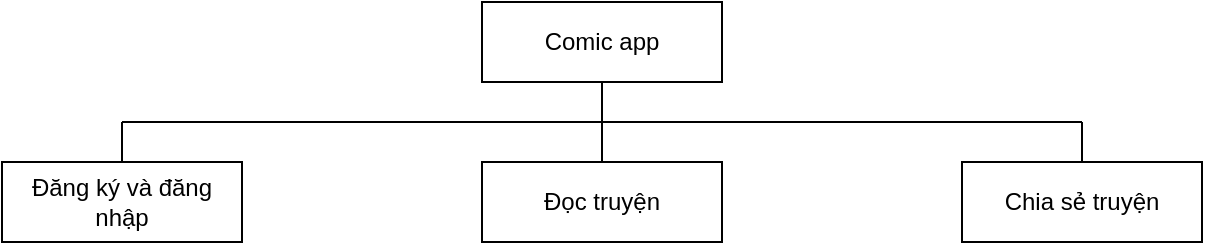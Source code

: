 <mxfile version="14.6.1" type="github">
  <diagram id="eVDDyrBZDO4o0EqZV1wn" name="Page-1">
    <mxGraphModel dx="824" dy="554" grid="1" gridSize="10" guides="1" tooltips="1" connect="1" arrows="1" fold="1" page="1" pageScale="1" pageWidth="850" pageHeight="1100" math="0" shadow="0">
      <root>
        <mxCell id="0" />
        <mxCell id="1" parent="0" />
        <mxCell id="D9L7bpPqptW_ZuWx_T5x-1" value="Comic app" style="rounded=0;whiteSpace=wrap;html=1;" vertex="1" parent="1">
          <mxGeometry x="320" y="40" width="120" height="40" as="geometry" />
        </mxCell>
        <mxCell id="D9L7bpPqptW_ZuWx_T5x-2" value="Đăng ký và đăng nhập" style="rounded=0;whiteSpace=wrap;html=1;" vertex="1" parent="1">
          <mxGeometry x="80" y="120" width="120" height="40" as="geometry" />
        </mxCell>
        <mxCell id="D9L7bpPqptW_ZuWx_T5x-4" value="Đọc truyện" style="rounded=0;whiteSpace=wrap;html=1;" vertex="1" parent="1">
          <mxGeometry x="320" y="120" width="120" height="40" as="geometry" />
        </mxCell>
        <mxCell id="D9L7bpPqptW_ZuWx_T5x-5" value="Chia sẻ truyện" style="rounded=0;whiteSpace=wrap;html=1;" vertex="1" parent="1">
          <mxGeometry x="560" y="120" width="120" height="40" as="geometry" />
        </mxCell>
        <mxCell id="D9L7bpPqptW_ZuWx_T5x-6" value="" style="endArrow=none;html=1;" edge="1" parent="1">
          <mxGeometry width="50" height="50" relative="1" as="geometry">
            <mxPoint x="140" y="100" as="sourcePoint" />
            <mxPoint x="620" y="100" as="targetPoint" />
          </mxGeometry>
        </mxCell>
        <mxCell id="D9L7bpPqptW_ZuWx_T5x-7" value="" style="endArrow=none;html=1;entryX=0.5;entryY=1;entryDx=0;entryDy=0;" edge="1" parent="1" target="D9L7bpPqptW_ZuWx_T5x-1">
          <mxGeometry width="50" height="50" relative="1" as="geometry">
            <mxPoint x="380" y="100" as="sourcePoint" />
            <mxPoint x="430" y="190" as="targetPoint" />
          </mxGeometry>
        </mxCell>
        <mxCell id="D9L7bpPqptW_ZuWx_T5x-8" value="" style="endArrow=none;html=1;exitX=0.5;exitY=0;exitDx=0;exitDy=0;" edge="1" parent="1" source="D9L7bpPqptW_ZuWx_T5x-4">
          <mxGeometry width="50" height="50" relative="1" as="geometry">
            <mxPoint x="390" y="110" as="sourcePoint" />
            <mxPoint x="380" y="100" as="targetPoint" />
          </mxGeometry>
        </mxCell>
        <mxCell id="D9L7bpPqptW_ZuWx_T5x-9" value="" style="endArrow=none;html=1;exitX=0.5;exitY=0;exitDx=0;exitDy=0;" edge="1" parent="1" source="D9L7bpPqptW_ZuWx_T5x-5">
          <mxGeometry width="50" height="50" relative="1" as="geometry">
            <mxPoint x="496" y="130" as="sourcePoint" />
            <mxPoint x="620" y="100" as="targetPoint" />
          </mxGeometry>
        </mxCell>
        <mxCell id="D9L7bpPqptW_ZuWx_T5x-11" value="" style="endArrow=none;html=1;exitX=0.5;exitY=0;exitDx=0;exitDy=0;" edge="1" parent="1" source="D9L7bpPqptW_ZuWx_T5x-2">
          <mxGeometry width="50" height="50" relative="1" as="geometry">
            <mxPoint x="310" y="130" as="sourcePoint" />
            <mxPoint x="140" y="100" as="targetPoint" />
          </mxGeometry>
        </mxCell>
      </root>
    </mxGraphModel>
  </diagram>
</mxfile>
